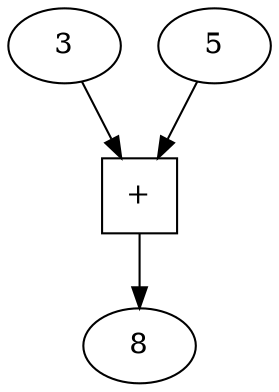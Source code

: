 digraph Addition {
    a [label=3];
    b [label=5];
    c [label=8];
    plus [label="+",shape=square];
    a -> plus;
    b -> plus;
    plus -> c;
}